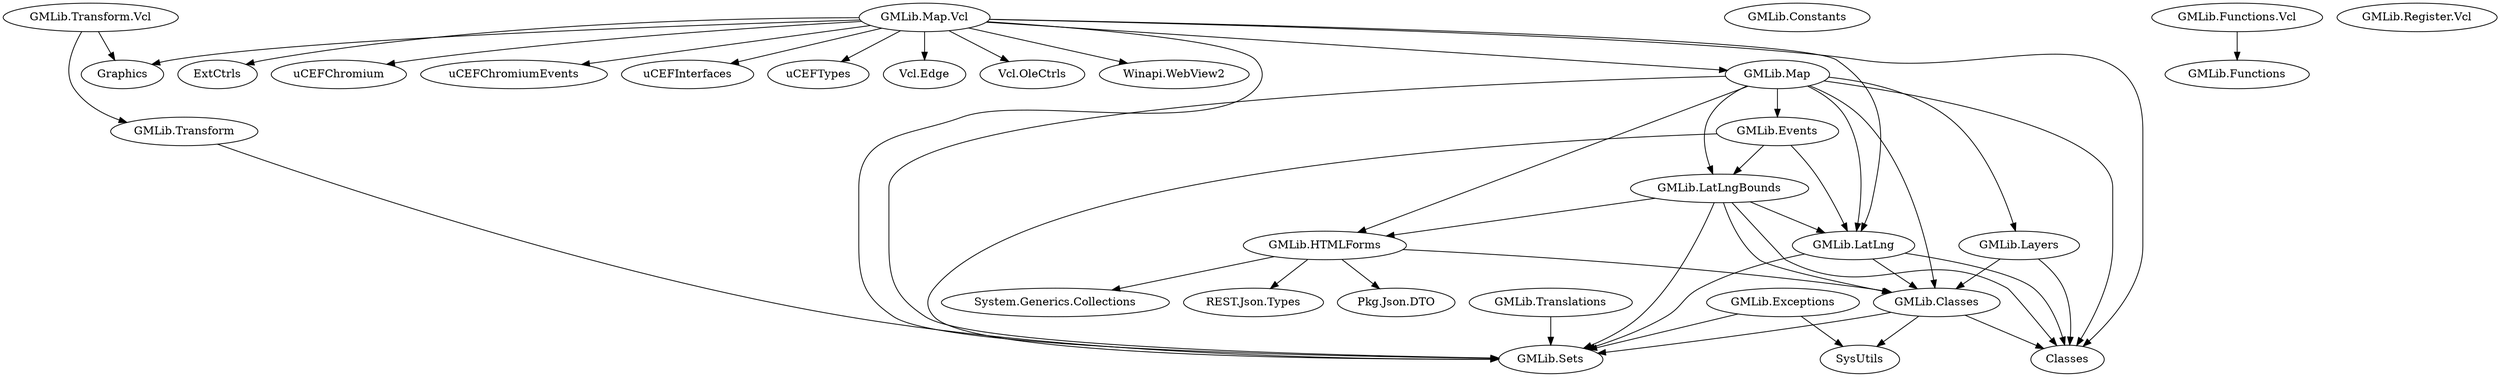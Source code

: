 DiGraph Uses {
  "GMLib.Classes" -> "SysUtils"
  "GMLib.Classes" -> "Classes"
  "GMLib.Classes" -> "GMLib.Sets"
  "GMLib.Classes" [href="GMLib.Classes.html"]
  "GMLib.Constants" [href="GMLib.Constants.html"]
  "GMLib.Events" -> "GMLib.LatLngBounds"
  "GMLib.Events" -> "GMLib.LatLng"
  "GMLib.Events" -> "GMLib.Sets"
  "GMLib.Events" [href="GMLib.Events.html"]
  "GMLib.Exceptions" -> "SysUtils"
  "GMLib.Exceptions" -> "GMLib.Sets"
  "GMLib.Exceptions" [href="GMLib.Exceptions.html"]
  "GMLib.Functions" [href="GMLib.Functions.html"]
  "GMLib.Functions.Vcl" -> "GMLib.Functions"
  "GMLib.Functions.Vcl" [href="GMLib.Functions.Vcl.html"]
  "GMLib.HTMLForms" -> "System.Generics.Collections"
  "GMLib.HTMLForms" -> "REST.Json.Types"
  "GMLib.HTMLForms" -> "Pkg.Json.DTO"
  "GMLib.HTMLForms" -> "GMLib.Classes"
  "GMLib.HTMLForms" [href="GMLib.HTMLForms.html"]
  "GMLib.LatLng" -> "Classes"
  "GMLib.LatLng" -> "GMLib.Sets"
  "GMLib.LatLng" -> "GMLib.Classes"
  "GMLib.LatLng" [href="GMLib.LatLng.html"]
  "GMLib.LatLngBounds" -> "Classes"
  "GMLib.LatLngBounds" -> "GMLib.Classes"
  "GMLib.LatLngBounds" -> "GMLib.Sets"
  "GMLib.LatLngBounds" -> "GMLib.LatLng"
  "GMLib.LatLngBounds" -> "GMLib.HTMLForms"
  "GMLib.LatLngBounds" [href="GMLib.LatLngBounds.html"]
  "GMLib.Layers" -> "Classes"
  "GMLib.Layers" -> "GMLib.Classes"
  "GMLib.Layers" [href="GMLib.Layers.html"]
  "GMLib.Map" -> "Classes"
  "GMLib.Map" -> "GMLib.Classes"
  "GMLib.Map" -> "GMLib.Sets"
  "GMLib.Map" -> "GMLib.LatLng"
  "GMLib.Map" -> "GMLib.LatLngBounds"
  "GMLib.Map" -> "GMLib.Events"
  "GMLib.Map" -> "GMLib.HTMLForms"
  "GMLib.Map" -> "GMLib.Layers"
  "GMLib.Map" [href="GMLib.Map.html"]
  "GMLib.Map.Vcl" -> "Graphics"
  "GMLib.Map.Vcl" -> "Classes"
  "GMLib.Map.Vcl" -> "ExtCtrls"
  "GMLib.Map.Vcl" -> "uCEFChromium"
  "GMLib.Map.Vcl" -> "uCEFChromiumEvents"
  "GMLib.Map.Vcl" -> "uCEFInterfaces"
  "GMLib.Map.Vcl" -> "uCEFTypes"
  "GMLib.Map.Vcl" -> "Vcl.Edge"
  "GMLib.Map.Vcl" -> "Vcl.OleCtrls"
  "GMLib.Map.Vcl" -> "Winapi.WebView2"
  "GMLib.Map.Vcl" -> "GMLib.Map"
  "GMLib.Map.Vcl" -> "GMLib.LatLng"
  "GMLib.Map.Vcl" -> "GMLib.Sets"
  "GMLib.Map.Vcl" [href="GMLib.Map.Vcl.html"]
  "GMLib.Register.Vcl" [href="GMLib.Register.Vcl.html"]
  "GMLib.Sets" [href="GMLib.Sets.html"]
  "GMLib.Transform" -> "GMLib.Sets"
  "GMLib.Transform" [href="GMLib.Transform.html"]
  "GMLib.Transform.Vcl" -> "Graphics"
  "GMLib.Transform.Vcl" -> "GMLib.Transform"
  "GMLib.Transform.Vcl" [href="GMLib.Transform.Vcl.html"]
  "GMLib.Translations" -> "GMLib.Sets"
  "GMLib.Translations" [href="GMLib.Translations.html"]
}
